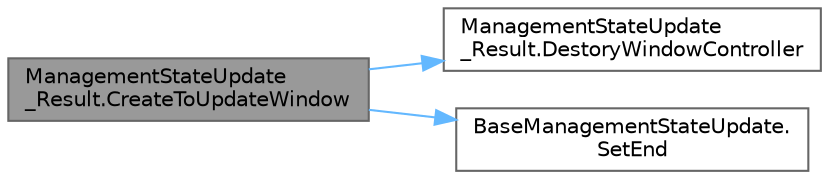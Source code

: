 digraph "ManagementStateUpdate_Result.CreateToUpdateWindow"
{
 // LATEX_PDF_SIZE
  bgcolor="transparent";
  edge [fontname=Helvetica,fontsize=10,labelfontname=Helvetica,labelfontsize=10];
  node [fontname=Helvetica,fontsize=10,shape=box,height=0.2,width=0.4];
  rankdir="LR";
  Node1 [id="Node000001",label="ManagementStateUpdate\l_Result.CreateToUpdateWindow",height=0.2,width=0.4,color="gray40", fillcolor="grey60", style="filled", fontcolor="black",tooltip=" "];
  Node1 -> Node2 [id="edge1_Node000001_Node000002",color="steelblue1",style="solid",tooltip=" "];
  Node2 [id="Node000002",label="ManagementStateUpdate\l_Result.DestoryWindowController",height=0.2,width=0.4,color="grey40", fillcolor="white", style="filled",URL="$class_management_state_update___result.html#a3d85ea7e85b1c6a3abeeff7b97edddbf",tooltip=" "];
  Node1 -> Node3 [id="edge2_Node000001_Node000003",color="steelblue1",style="solid",tooltip=" "];
  Node3 [id="Node000003",label="BaseManagementStateUpdate.\lSetEnd",height=0.2,width=0.4,color="grey40", fillcolor="white", style="filled",URL="$class_base_management_state_update.html#a312f276f1ff997ce2dc2bbeb7d6f427c",tooltip="ステート処理を終了する"];
}
